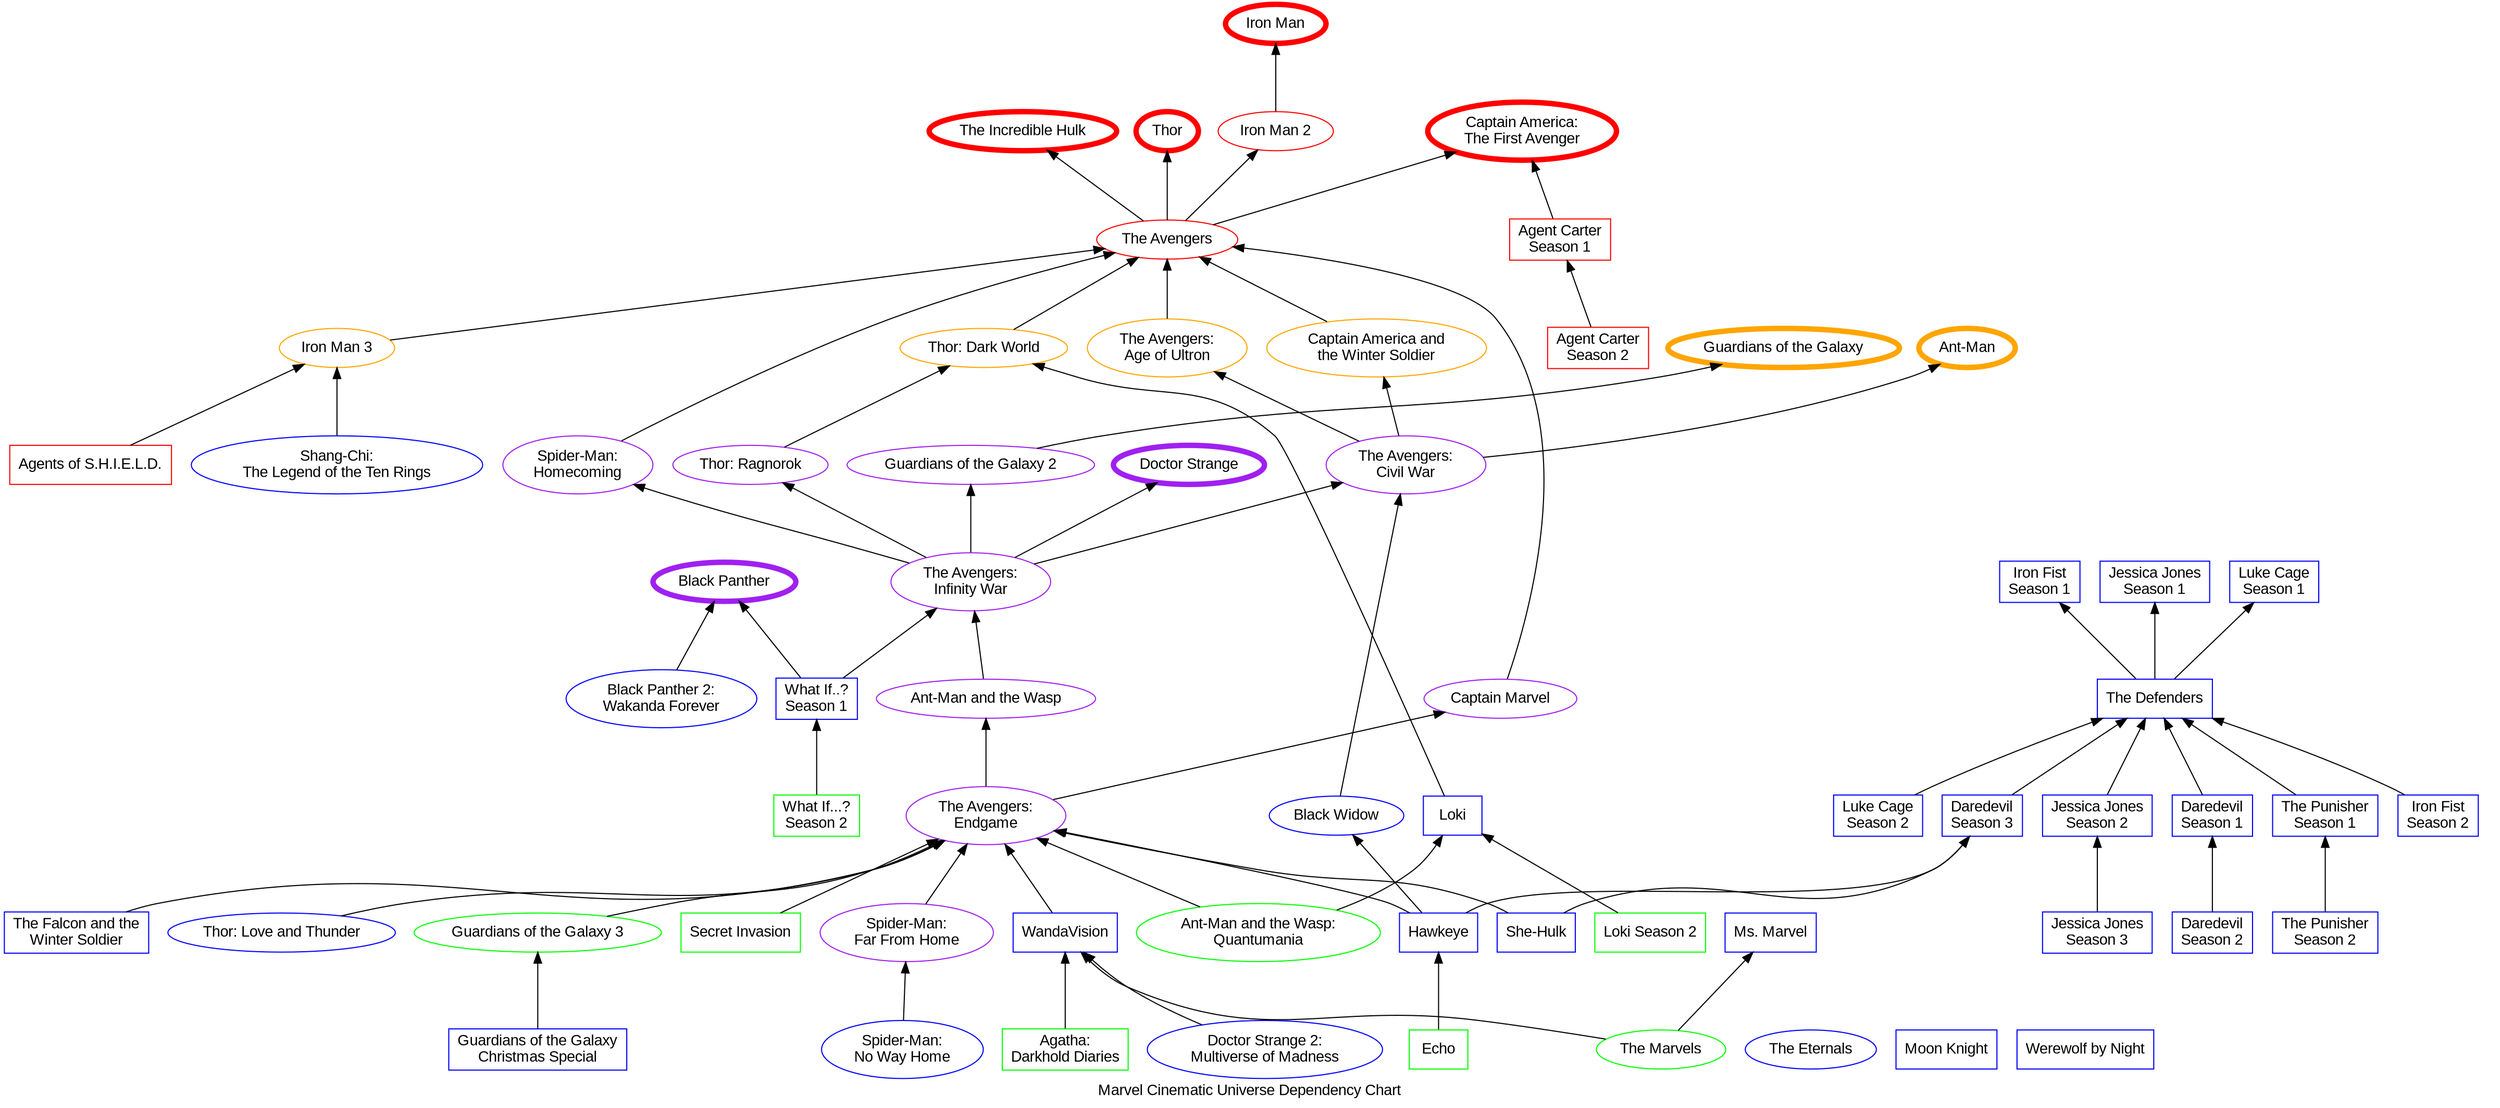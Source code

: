 digraph mcu {
  label="Marvel Cinematic Universe Dependency Chart";
  ranksep=0.75;
  
  graph [fontname="Arial" rankdir="BT"];
  node [fontname="Arial"];
  edge [fontname="Arial"];

  # Phase 1
  ironman1 [label="Iron Man" color=red penwidth=5]
  thehulk [label="The Incredible Hulk" color=red penwidth=5]
  ironman2 [label="Iron Man 2" color=red]
  capamerica1 [label="Captain America:\nThe First Avenger" color=red penwidth=5]
  thor1 [label="Thor" color=red penwidth=5]
  avengers [label="The Avengers" color=red]

  # Phase 2
  ironman3 [label="Iron Man 3" color=orange]
  thor2 [label="Thor: Dark World" color=orange]
  capamerica2 [label="Captain America and\nthe Winter Soldier" color=orange]
  guardians1 [label="Guardians of the Galaxy" color=orange penwidth=5]
  ageofultron [label="The Avengers:\nAge of Ultron" color=orange]
  antman [label="Ant-Man" color=orange penwidth=5]

  # Phase 3
  civilwar [label="The Avengers:\nCivil War" color=purple]
  docstrange [label="Doctor Strange" color=purple penwidth=5]
  guardians2 [label="Guardians of the Galaxy 2" color=purple]
  spidey1 [label="Spider-Man:\nHomecoming" color=purple]
  thor3 [label="Thor: Ragnorok" color=purple]
  subgraph cluster_oddball {
      graph [style="invis"];
      bpanther1 [label="Black Panther" color=purple penwidth=5];
      bpanther2 [label="Black Panther 2:\nWakanda Forever" color=blue];
      whatif1 [label="What If..?\nSeason 1" color=blue shape=box];
      whatif2 [label="What If...?\nSeason 2" color=green shape=box];
  }
  infinitywar [label="The Avengers:\nInfinity War" color=purple]
  antman2 [label="Ant-Man and the Wasp" color=purple]
  capmarvel [label="Captain Marvel" color=purple]
  endgame [label="The Avengers:\nEndgame" color=purple]
  spidey2 [label="Spider-Man:\nFar From Home" color=purple]

  # Phase 4
  wandavision [label="WandaVision" color=blue shape=box];
  falcon [label="The Falcon and the\nWinter Soldier" color=blue shape=box]
  loki1 [label="Loki" color=blue shape=box]
  bwidow [label="Black Widow" color=blue]
  shangchi [label="Shang-Chi:\nThe Legend of the Ten Rings" color=blue]
  eternals [label="The Eternals" color=blue]
  hawkeye [label="Hawkeye" color=blue shape=box]
  spidey3 [label="Spider-Man:\nNo Way Home" color=blue]
  moonknight [label="Moon Knight" color=blue shape=box]
  docstrange2 [label="Doctor Strange 2:\nMultiverse of Madness" color=blue]
  msmarvel [label="Ms. Marvel" color=blue shape=box]
  thor4 [label="Thor: Love and Thunder" color=blue]
  shehulk [label="She-Hulk" color=blue shape=box]
  werewolf [label="Werewolf by Night" color=blue shape=box]
  guardiansxmas [label="Guardians of the Galaxy\nChristmas Special" color=blue shape=box]

  # Phase 5
  antman3 [label="Ant-Man and the Wasp:\nQuantumania" color=green]
  guardians3 [label="Guardians of the Galaxy 3" color=green]
  secretinvasion [label="Secret Invasion" color=green shape=box]
  loki2 [label="Loki Season 2" color=green shape=box]
  themarvels [label="The Marvels" color=green]
  echo [label="Echo" color=green shape=box]
  darkhold [label="Agatha:\nDarkhold Diaries" color=green shape=box]

  # TV Series
  agentshield [label="Agents of S.H.I.E.L.D." color=red shape=box]
  agentcarter1 [label="Agent Carter\nSeason 1" color=red shape=box]
  agentcarter2 [label="Agent Carter\nSeason 2" color=red shape=box]

  # Defenders Saga
  subgraph cluster_defenders {
  graph [style="invis"];
  daredevil1 [label="Daredevil\nSeason 1" color=blue shape=box]
  jjones1 [label="Jessica Jones\nSeason 1" color=blue shape=box]
  daredevil2 [label="Daredevil\nSeason 2" color=blue shape=box]
  lukecage1 [label="Luke Cage\nSeason 1" color=blue shape=box]
  ironfist1 [label="Iron Fist\nSeason 1" color=blue shape=box]
  defenders [label="The Defenders" color=blue shape=box]
  punisher1 [label="The Punisher\nSeason 1" color=blue shape=box]
  jjones2 [label="Jessica Jones\nSeason 2" color=blue shape=box]
  lukecage2 [label="Luke Cage\nSeason 2" color=blue shape=box]
  ironfist2 [label="Iron Fist\nSeason 2" color=blue shape=box]
  daredevil3 [label="Daredevil\nSeason 3" color=blue shape=box]
  punisher2 [label="The Punisher\nSeason 2" color=blue shape=box]
  jjones3 [label="Jessica Jones\nSeason 3" color=blue shape=box]
  }
  
  #### Dependencies

  # Iron Man 2 builds on Iron Man 1
  ironman2 -> ironman1

  # Introduces Black Widow and War Machine
  avengers -> ironman2

  # Introduces Thor and Loki
  avengers -> thor1

  # Introduces Captain America and Bucky Barnes
  avengers -> capamerica1

  # Introduces Hulk
  avengers -> thehulk

  # Stark's emotions in Iron Man 3 are all about battle of NYC.
  ironman3 -> avengers;

  # Thor's experiences with Loki are formative in The Dark World.
  thor2 -> avengers;

  # The Avengers establishes Captain America as a member of S.H.I.E.L.D.
  capamerica2 -> avengers;

  # Spiderman starts with a cleanup of the battle of NYC.
  spidey1 -> avengers;

  # The battle of NYC and Stark's subsequent fears are what push Stark to create
  # Ultron.
  ageofultron -> avengers;

  # The Winter Soldier is a pivotal character in Civil War.
  civilwar -> capamerica2;

  # The central plot depends on Tony nearly destroying the world with Ultron.
  civilwar -> ageofultron;

  # Antman participates in Civil War.
  civilwar -> antman;

  # The Guardians of the Galaxy need to be established.
  guardians2 -> guardians1;

  thor3 -> thor2;
  
  # Thor 2 introduces Reality Infinity Stone, also pushes Thor to be homeless,
  # Loki to find a better version of himself.
  infinitywar -> thor3;

  # Establishes a divided and weakened Avengers, reveals Wakanda as a power,
  # and highlights Vision as the keeper of the Mind infinity stone.
  infinitywar -> civilwar;

  # Black Widow is on the run for violating the Sokovia Accords, established in
  # Civil War.
  bwidow -> civilwar;

  # Introduces Doctor Strange, Time infinity stone.
  infinitywar -> docstrange;

  # Introduces guardians, Mantis, Power infinity stone.
  infinitywar -> guardians2;

  # The Avengers introduces Nick Fury.
  capmarvel -> avengers;

  # Captain Marvel needs to be introduced for Endgame
  endgame -> capmarvel;

  # Peter and Tony's relationship is assumed in Infinity War.
  infinitywar -> spidey1;

  # Spiderman 2 is post-Blip, Tony is gone, Fury tries to step in.
  spidey2 -> endgame;

  # Plot of Spiderman 3 depends on post-credits Spiderman 2 scene.
  spidey3 -> spidey2;

  # Backstory on why Wanda is so messed up.
  wandavision -> endgame

  # Kang the Conqueror is introduced in Loki.  Without it, Quantumania
  # falls totally flat (who is this Kang guy anyway?).  Probably a
  # reason for its poor reviews.
  antman3 -> loki1;

  # Multiverse of Madness is not comprehensible without knowing the events
  # of WandaVision.  This is a strong dependency.
  docstrange2 -> wandavision;

  # Wakanda Forever proceeds directly from Black Panther, with very little
  # influence on the plot from the greater MCU.
  bpanther2 -> bpanther1;

  # Infinity War and its dependencies are almost enough to entirely
  # grasp whatif's variants and overarching plot.
  whatif1 -> infinitywar

  # What If..? has an episode incorporating Killmonger, not appearing in Infinity
  # War but only introduced in Black Panther
  whatif1 -> bpanther1

  # What If 2 has no post-Infinity War references, so it really only depends
  # on What If 1.
  whatif2 -> whatif1

  # This is bizarre, but the *end credit scene* of Ant-Man and the
  # Wasp is kind of plot critical, showing how Scott was trapped in
  # the quantum realm during the blip.  The beginning of endgame makes
  # no damn sense without this crucial scene.
  antman2 -> infinitywar;
  endgame -> antman2;

  # Antman3 definitively starts post-Blip.
  antman3 -> endgame;

  # Establishes new-Gamora which is important to the plot.
  guardians3 -> endgame;

  # Main character gains superpowers from Wandavision events.
  themarvels -> wandavision;

  # Main character gains superpowers from Ms. Marvel events.
  themarvels -> msmarvel;

  # Agent Carter introduced
  agentcarter1 -> capamerica1
  agentcarter2 -> agentcarter1
  
  # Iron Man 3 has the Mandarin, which appears later in Shang Chi
  shangchi -> ironman3;

  # Iron Man 3 introduces the Extremis virus, a plot point in Agents
  agentshield -> ironman3;

  # Direct sequels
  daredevil2 -> daredevil1 -> defenders;
  defenders -> jjones1;
  defenders -> lukecage1;
  defenders -> ironfist1;
  daredevil3 -> defenders;
  jjones2 -> defenders;
  lukecage2 -> defenders;
  ironfist2 -> defenders;
  punisher1 -> defenders;
  punisher2 -> punisher1;
  jjones3 -> jjones2

  # Loki needs context from Thor: Dark World where Frigga dies, and
  # the Avengers where his variant diverges.
  loki2 -> loki1 -> thor2;

  # Part of plot needs Clint's failure to save Natasha
  hawkeye -> endgame;

  # Kingpin's reappearance as a villain happens in Hawkeye
  hawkeye -> daredevil3;

  # Part of plot revolves around Yelena's anger at Clint
  hawkeye -> bwidow;

  # Smart Hulk appears in Endgame, and She-Hulk starts with her
  # relationship with Bruce
  shehulk -> endgame;

  # Daredevil figures in She-Hulk Epi 8.
  shehulk -> daredevil3;

  # Part of Secret Invasion is that Fury has lost his contacts
  # after the Blip
  secretinvasion -> endgame;

  # Agatha is introduced in Wandavision
  darkhold -> wandavision;

  # The main story line for Falcon is post-Blip after Cap America gives up his
  # shield.
  falcon -> endgame;

  # The beginning starts with Thor's hanging out with the Guardians, which
  # happens in Endgame
  thor4 -> endgame;

  # The xmas special assumes reveals and attitudes in Guardians 3
  guardiansxmas -> guardians3;

  # Echo is introduced in Hawkeye
  echo -> hawkeye;
}
